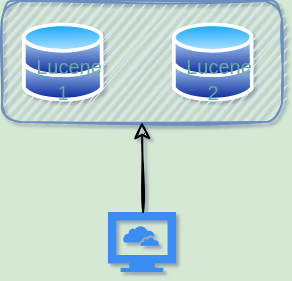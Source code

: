 <mxfile version="17.4.4" type="github">
  <diagram id="C5RBs43oDa-KdzZeNtuy" name="Page-1">
    <mxGraphModel dx="305" dy="185" grid="1" gridSize="5" guides="1" tooltips="1" connect="1" arrows="1" fold="1" page="1" pageScale="1" pageWidth="1169" pageHeight="827" background="#D5E8D4" math="0" shadow="1">
      <root>
        <object label="" 自定义属性="背景颜色 D5E8D4" 网格="5pt" id="WIyWlLk6GJQsqaUBKTNV-0">
          <mxCell />
        </object>
        <mxCell id="WIyWlLk6GJQsqaUBKTNV-1" parent="WIyWlLk6GJQsqaUBKTNV-0" />
        <mxCell id="sO423sP-Redq15ubjrCu-73" value="" style="rounded=1;whiteSpace=wrap;html=1;sketch=1;fontSize=10;strokeColor=#6c8ebf;fillColor=#dae8fc;" vertex="1" parent="WIyWlLk6GJQsqaUBKTNV-1">
          <mxGeometry x="380" y="239.5" width="140" height="60.5" as="geometry" />
        </mxCell>
        <mxCell id="sO423sP-Redq15ubjrCu-54" value="" style="aspect=fixed;perimeter=ellipsePerimeter;html=1;align=center;shadow=0;dashed=0;spacingTop=3;image;image=img/lib/active_directory/databases.svg;rounded=1;sketch=1;" vertex="1" parent="WIyWlLk6GJQsqaUBKTNV-1">
          <mxGeometry x="390" y="250" width="40.82" height="40" as="geometry" />
        </mxCell>
        <mxCell id="sO423sP-Redq15ubjrCu-64" value="" style="sketch=0;html=1;aspect=fixed;strokeColor=none;shadow=0;align=center;verticalAlign=top;fillColor=#3B8DF1;shape=mxgraph.gcp2.cloud_computer;rounded=1;" vertex="1" parent="WIyWlLk6GJQsqaUBKTNV-1">
          <mxGeometry x="432.96" y="345" width="34.09" height="30" as="geometry" />
        </mxCell>
        <mxCell id="sO423sP-Redq15ubjrCu-68" value="&lt;font style=&quot;font-size: 10px&quot; color=&quot;#67ab9f&quot;&gt;Lucene&lt;/font&gt;" style="text;html=1;resizable=0;autosize=1;align=center;verticalAlign=middle;points=[];fillColor=none;strokeColor=none;rounded=0;sketch=1;" vertex="1" parent="WIyWlLk6GJQsqaUBKTNV-1">
          <mxGeometry x="387.71" y="262.25" width="50" height="20" as="geometry" />
        </mxCell>
        <mxCell id="sO423sP-Redq15ubjrCu-69" value="" style="aspect=fixed;perimeter=ellipsePerimeter;html=1;align=center;shadow=0;dashed=0;spacingTop=3;image;image=img/lib/active_directory/databases.svg;rounded=1;sketch=1;" vertex="1" parent="WIyWlLk6GJQsqaUBKTNV-1">
          <mxGeometry x="465" y="250" width="40.82" height="40" as="geometry" />
        </mxCell>
        <mxCell id="sO423sP-Redq15ubjrCu-70" value="&lt;font style=&quot;font-size: 10px&quot; color=&quot;#67ab9f&quot;&gt;Lucene&lt;/font&gt;" style="text;html=1;resizable=0;autosize=1;align=center;verticalAlign=middle;points=[];fillColor=none;strokeColor=none;rounded=0;sketch=1;" vertex="1" parent="WIyWlLk6GJQsqaUBKTNV-1">
          <mxGeometry x="462.7" y="262.25" width="50" height="20" as="geometry" />
        </mxCell>
        <mxCell id="sO423sP-Redq15ubjrCu-75" value="" style="endArrow=classic;html=1;rounded=0;sketch=1;fontSize=10;fontColor=#67AB9F;entryX=0.5;entryY=1;entryDx=0;entryDy=0;exitX=0.517;exitY=0;exitDx=0;exitDy=0;exitPerimeter=0;" edge="1" parent="WIyWlLk6GJQsqaUBKTNV-1" source="sO423sP-Redq15ubjrCu-64" target="sO423sP-Redq15ubjrCu-73">
          <mxGeometry width="50" height="50" relative="1" as="geometry">
            <mxPoint x="365" y="380" as="sourcePoint" />
            <mxPoint x="415" y="330" as="targetPoint" />
          </mxGeometry>
        </mxCell>
        <mxCell id="sO423sP-Redq15ubjrCu-76" value="1" style="text;html=1;resizable=0;autosize=1;align=center;verticalAlign=middle;points=[];fillColor=none;strokeColor=none;rounded=0;sketch=1;fontSize=10;fontColor=#67AB9F;" vertex="1" parent="WIyWlLk6GJQsqaUBKTNV-1">
          <mxGeometry x="400.41" y="275" width="20" height="20" as="geometry" />
        </mxCell>
        <mxCell id="sO423sP-Redq15ubjrCu-77" value="2" style="text;html=1;resizable=0;autosize=1;align=center;verticalAlign=middle;points=[];fillColor=none;strokeColor=none;rounded=0;sketch=1;fontSize=10;fontColor=#67AB9F;" vertex="1" parent="WIyWlLk6GJQsqaUBKTNV-1">
          <mxGeometry x="475.41" y="275" width="20" height="20" as="geometry" />
        </mxCell>
      </root>
    </mxGraphModel>
  </diagram>
</mxfile>
